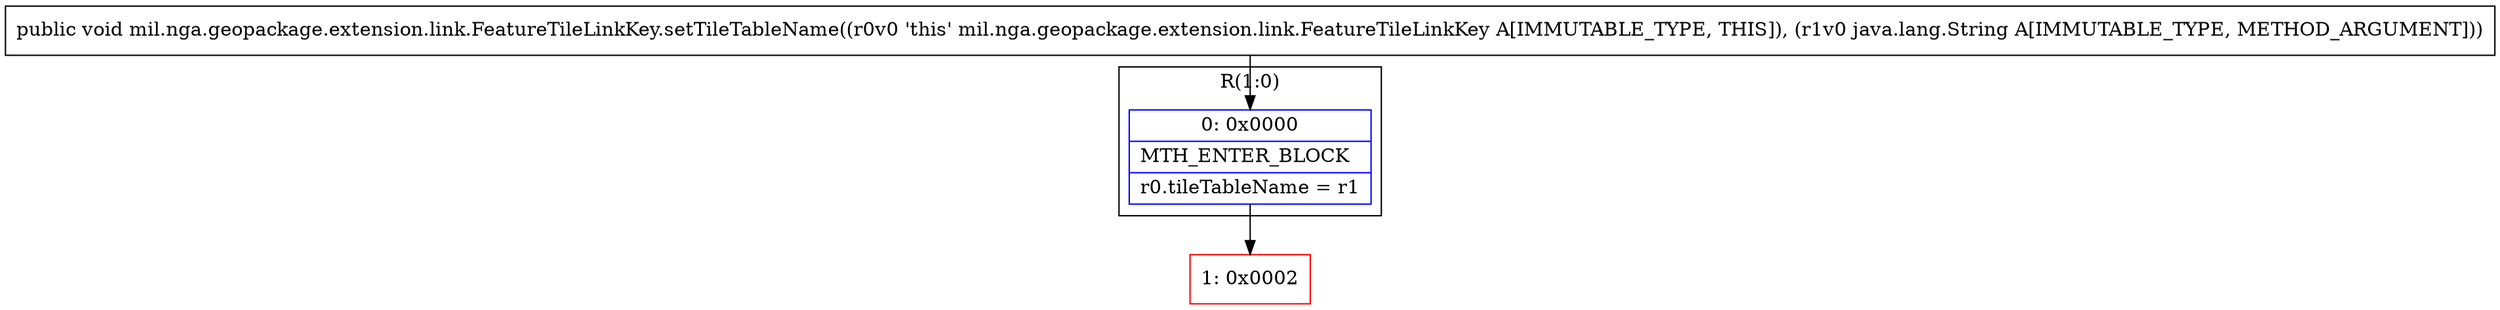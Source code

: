 digraph "CFG formil.nga.geopackage.extension.link.FeatureTileLinkKey.setTileTableName(Ljava\/lang\/String;)V" {
subgraph cluster_Region_1817752254 {
label = "R(1:0)";
node [shape=record,color=blue];
Node_0 [shape=record,label="{0\:\ 0x0000|MTH_ENTER_BLOCK\l|r0.tileTableName = r1\l}"];
}
Node_1 [shape=record,color=red,label="{1\:\ 0x0002}"];
MethodNode[shape=record,label="{public void mil.nga.geopackage.extension.link.FeatureTileLinkKey.setTileTableName((r0v0 'this' mil.nga.geopackage.extension.link.FeatureTileLinkKey A[IMMUTABLE_TYPE, THIS]), (r1v0 java.lang.String A[IMMUTABLE_TYPE, METHOD_ARGUMENT])) }"];
MethodNode -> Node_0;
Node_0 -> Node_1;
}


